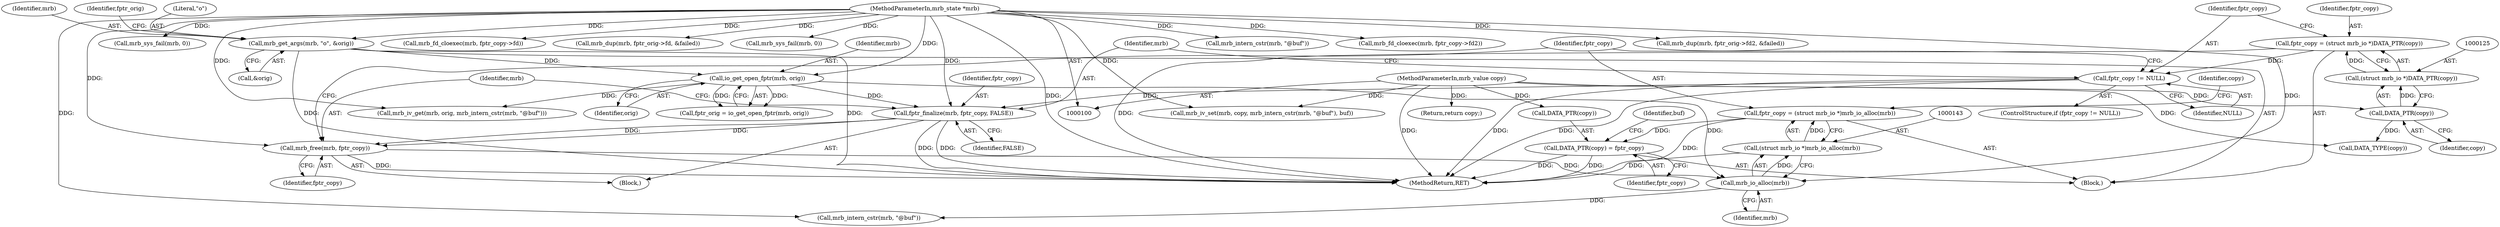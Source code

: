 digraph "0_mruby_b51b21fc63c9805862322551387d9036f2b63433@API" {
"1000140" [label="(Call,fptr_copy = (struct mrb_io *)mrb_io_alloc(mrb))"];
"1000142" [label="(Call,(struct mrb_io *)mrb_io_alloc(mrb))"];
"1000144" [label="(Call,mrb_io_alloc(mrb))"];
"1000137" [label="(Call,mrb_free(mrb, fptr_copy))"];
"1000133" [label="(Call,fptr_finalize(mrb, fptr_copy, FALSE))"];
"1000119" [label="(Call,io_get_open_fptr(mrb, orig))"];
"1000112" [label="(Call,mrb_get_args(mrb, \"o\", &orig))"];
"1000101" [label="(MethodParameterIn,mrb_state *mrb)"];
"1000129" [label="(Call,fptr_copy != NULL)"];
"1000122" [label="(Call,fptr_copy = (struct mrb_io *)DATA_PTR(copy))"];
"1000124" [label="(Call,(struct mrb_io *)DATA_PTR(copy))"];
"1000126" [label="(Call,DATA_PTR(copy))"];
"1000102" [label="(MethodParameterIn,mrb_value copy)"];
"1000151" [label="(Call,DATA_PTR(copy) = fptr_copy)"];
"1000139" [label="(Identifier,fptr_copy)"];
"1000166" [label="(Call,mrb_intern_cstr(mrb, \"@buf\"))"];
"1000126" [label="(Call,DATA_PTR(copy))"];
"1000128" [label="(ControlStructure,if (fptr_copy != NULL))"];
"1000221" [label="(Call,mrb_fd_cloexec(mrb, fptr_copy->fd2))"];
"1000122" [label="(Call,fptr_copy = (struct mrb_io *)DATA_PTR(copy))"];
"1000151" [label="(Call,DATA_PTR(copy) = fptr_copy)"];
"1000137" [label="(Call,mrb_free(mrb, fptr_copy))"];
"1000130" [label="(Identifier,fptr_copy)"];
"1000157" [label="(Call,mrb_iv_get(mrb, orig, mrb_intern_cstr(mrb, \"@buf\")))"];
"1000117" [label="(Call,fptr_orig = io_get_open_fptr(mrb, orig))"];
"1000141" [label="(Identifier,fptr_copy)"];
"1000204" [label="(Call,mrb_dup(mrb, fptr_orig->fd2, &failed))"];
"1000140" [label="(Call,fptr_copy = (struct mrb_io *)mrb_io_alloc(mrb))"];
"1000113" [label="(Identifier,mrb)"];
"1000120" [label="(Identifier,mrb)"];
"1000184" [label="(Call,mrb_sys_fail(mrb, 0))"];
"1000142" [label="(Call,(struct mrb_io *)mrb_io_alloc(mrb))"];
"1000156" [label="(Identifier,buf)"];
"1000119" [label="(Call,io_get_open_fptr(mrb, orig))"];
"1000101" [label="(MethodParameterIn,mrb_state *mrb)"];
"1000136" [label="(Identifier,FALSE)"];
"1000148" [label="(Identifier,copy)"];
"1000135" [label="(Identifier,fptr_copy)"];
"1000160" [label="(Call,mrb_intern_cstr(mrb, \"@buf\"))"];
"1000138" [label="(Identifier,mrb)"];
"1000118" [label="(Identifier,fptr_orig)"];
"1000147" [label="(Call,DATA_TYPE(copy))"];
"1000124" [label="(Call,(struct mrb_io *)DATA_PTR(copy))"];
"1000129" [label="(Call,fptr_copy != NULL)"];
"1000133" [label="(Call,fptr_finalize(mrb, fptr_copy, FALSE))"];
"1000131" [label="(Identifier,NULL)"];
"1000187" [label="(Call,mrb_fd_cloexec(mrb, fptr_copy->fd))"];
"1000127" [label="(Identifier,copy)"];
"1000112" [label="(Call,mrb_get_args(mrb, \"o\", &orig))"];
"1000103" [label="(Block,)"];
"1000163" [label="(Call,mrb_iv_set(mrb, copy, mrb_intern_cstr(mrb, \"@buf\"), buf))"];
"1000102" [label="(MethodParameterIn,mrb_value copy)"];
"1000115" [label="(Call,&orig)"];
"1000154" [label="(Identifier,fptr_copy)"];
"1000263" [label="(MethodReturn,RET)"];
"1000134" [label="(Identifier,mrb)"];
"1000132" [label="(Block,)"];
"1000114" [label="(Literal,\"o\")"];
"1000174" [label="(Call,mrb_dup(mrb, fptr_orig->fd, &failed))"];
"1000152" [label="(Call,DATA_PTR(copy))"];
"1000145" [label="(Identifier,mrb)"];
"1000218" [label="(Call,mrb_sys_fail(mrb, 0))"];
"1000261" [label="(Return,return copy;)"];
"1000121" [label="(Identifier,orig)"];
"1000123" [label="(Identifier,fptr_copy)"];
"1000144" [label="(Call,mrb_io_alloc(mrb))"];
"1000140" -> "1000103"  [label="AST: "];
"1000140" -> "1000142"  [label="CFG: "];
"1000141" -> "1000140"  [label="AST: "];
"1000142" -> "1000140"  [label="AST: "];
"1000148" -> "1000140"  [label="CFG: "];
"1000140" -> "1000263"  [label="DDG: "];
"1000142" -> "1000140"  [label="DDG: "];
"1000140" -> "1000151"  [label="DDG: "];
"1000142" -> "1000144"  [label="CFG: "];
"1000143" -> "1000142"  [label="AST: "];
"1000144" -> "1000142"  [label="AST: "];
"1000142" -> "1000263"  [label="DDG: "];
"1000144" -> "1000142"  [label="DDG: "];
"1000144" -> "1000145"  [label="CFG: "];
"1000145" -> "1000144"  [label="AST: "];
"1000137" -> "1000144"  [label="DDG: "];
"1000119" -> "1000144"  [label="DDG: "];
"1000101" -> "1000144"  [label="DDG: "];
"1000144" -> "1000160"  [label="DDG: "];
"1000137" -> "1000132"  [label="AST: "];
"1000137" -> "1000139"  [label="CFG: "];
"1000138" -> "1000137"  [label="AST: "];
"1000139" -> "1000137"  [label="AST: "];
"1000141" -> "1000137"  [label="CFG: "];
"1000137" -> "1000263"  [label="DDG: "];
"1000133" -> "1000137"  [label="DDG: "];
"1000133" -> "1000137"  [label="DDG: "];
"1000101" -> "1000137"  [label="DDG: "];
"1000133" -> "1000132"  [label="AST: "];
"1000133" -> "1000136"  [label="CFG: "];
"1000134" -> "1000133"  [label="AST: "];
"1000135" -> "1000133"  [label="AST: "];
"1000136" -> "1000133"  [label="AST: "];
"1000138" -> "1000133"  [label="CFG: "];
"1000133" -> "1000263"  [label="DDG: "];
"1000133" -> "1000263"  [label="DDG: "];
"1000119" -> "1000133"  [label="DDG: "];
"1000101" -> "1000133"  [label="DDG: "];
"1000129" -> "1000133"  [label="DDG: "];
"1000119" -> "1000117"  [label="AST: "];
"1000119" -> "1000121"  [label="CFG: "];
"1000120" -> "1000119"  [label="AST: "];
"1000121" -> "1000119"  [label="AST: "];
"1000117" -> "1000119"  [label="CFG: "];
"1000119" -> "1000117"  [label="DDG: "];
"1000119" -> "1000117"  [label="DDG: "];
"1000112" -> "1000119"  [label="DDG: "];
"1000101" -> "1000119"  [label="DDG: "];
"1000119" -> "1000157"  [label="DDG: "];
"1000112" -> "1000103"  [label="AST: "];
"1000112" -> "1000115"  [label="CFG: "];
"1000113" -> "1000112"  [label="AST: "];
"1000114" -> "1000112"  [label="AST: "];
"1000115" -> "1000112"  [label="AST: "];
"1000118" -> "1000112"  [label="CFG: "];
"1000112" -> "1000263"  [label="DDG: "];
"1000112" -> "1000263"  [label="DDG: "];
"1000101" -> "1000112"  [label="DDG: "];
"1000101" -> "1000100"  [label="AST: "];
"1000101" -> "1000263"  [label="DDG: "];
"1000101" -> "1000157"  [label="DDG: "];
"1000101" -> "1000160"  [label="DDG: "];
"1000101" -> "1000163"  [label="DDG: "];
"1000101" -> "1000166"  [label="DDG: "];
"1000101" -> "1000174"  [label="DDG: "];
"1000101" -> "1000184"  [label="DDG: "];
"1000101" -> "1000187"  [label="DDG: "];
"1000101" -> "1000204"  [label="DDG: "];
"1000101" -> "1000218"  [label="DDG: "];
"1000101" -> "1000221"  [label="DDG: "];
"1000129" -> "1000128"  [label="AST: "];
"1000129" -> "1000131"  [label="CFG: "];
"1000130" -> "1000129"  [label="AST: "];
"1000131" -> "1000129"  [label="AST: "];
"1000134" -> "1000129"  [label="CFG: "];
"1000141" -> "1000129"  [label="CFG: "];
"1000129" -> "1000263"  [label="DDG: "];
"1000129" -> "1000263"  [label="DDG: "];
"1000122" -> "1000129"  [label="DDG: "];
"1000122" -> "1000103"  [label="AST: "];
"1000122" -> "1000124"  [label="CFG: "];
"1000123" -> "1000122"  [label="AST: "];
"1000124" -> "1000122"  [label="AST: "];
"1000130" -> "1000122"  [label="CFG: "];
"1000122" -> "1000263"  [label="DDG: "];
"1000124" -> "1000122"  [label="DDG: "];
"1000124" -> "1000126"  [label="CFG: "];
"1000125" -> "1000124"  [label="AST: "];
"1000126" -> "1000124"  [label="AST: "];
"1000126" -> "1000124"  [label="DDG: "];
"1000126" -> "1000127"  [label="CFG: "];
"1000127" -> "1000126"  [label="AST: "];
"1000102" -> "1000126"  [label="DDG: "];
"1000126" -> "1000147"  [label="DDG: "];
"1000102" -> "1000100"  [label="AST: "];
"1000102" -> "1000263"  [label="DDG: "];
"1000102" -> "1000147"  [label="DDG: "];
"1000102" -> "1000152"  [label="DDG: "];
"1000102" -> "1000163"  [label="DDG: "];
"1000102" -> "1000261"  [label="DDG: "];
"1000151" -> "1000103"  [label="AST: "];
"1000151" -> "1000154"  [label="CFG: "];
"1000152" -> "1000151"  [label="AST: "];
"1000154" -> "1000151"  [label="AST: "];
"1000156" -> "1000151"  [label="CFG: "];
"1000151" -> "1000263"  [label="DDG: "];
"1000151" -> "1000263"  [label="DDG: "];
}
